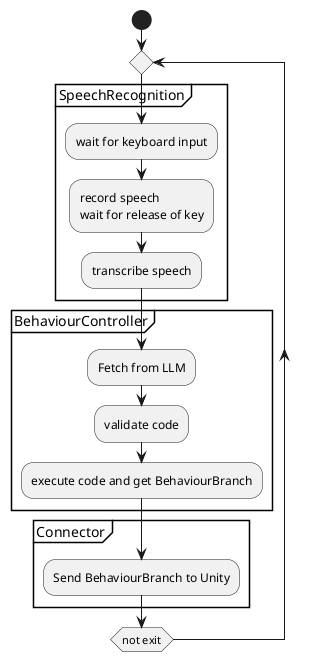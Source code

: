 @startuml ModulesFlow
' Image can be obtained from
' https://www.plantuml.com/plantuml/uml/SyfFKj2rKt3CoKnELR1Io4ZDoSa70000

start

repeat

    partition "SpeechRecognition" {
        :wait for keyboard input;
        :record speech
        wait for release of key;
        :transcribe speech;
    }

    partition "BehaviourController" {
        :Fetch from LLM;
        :validate code;
        :execute code and get BehaviourBranch;
    }

    partition "Connector" {
        :Send BehaviourBranch to Unity;
    }

repeat while (not exit)

@enduml
